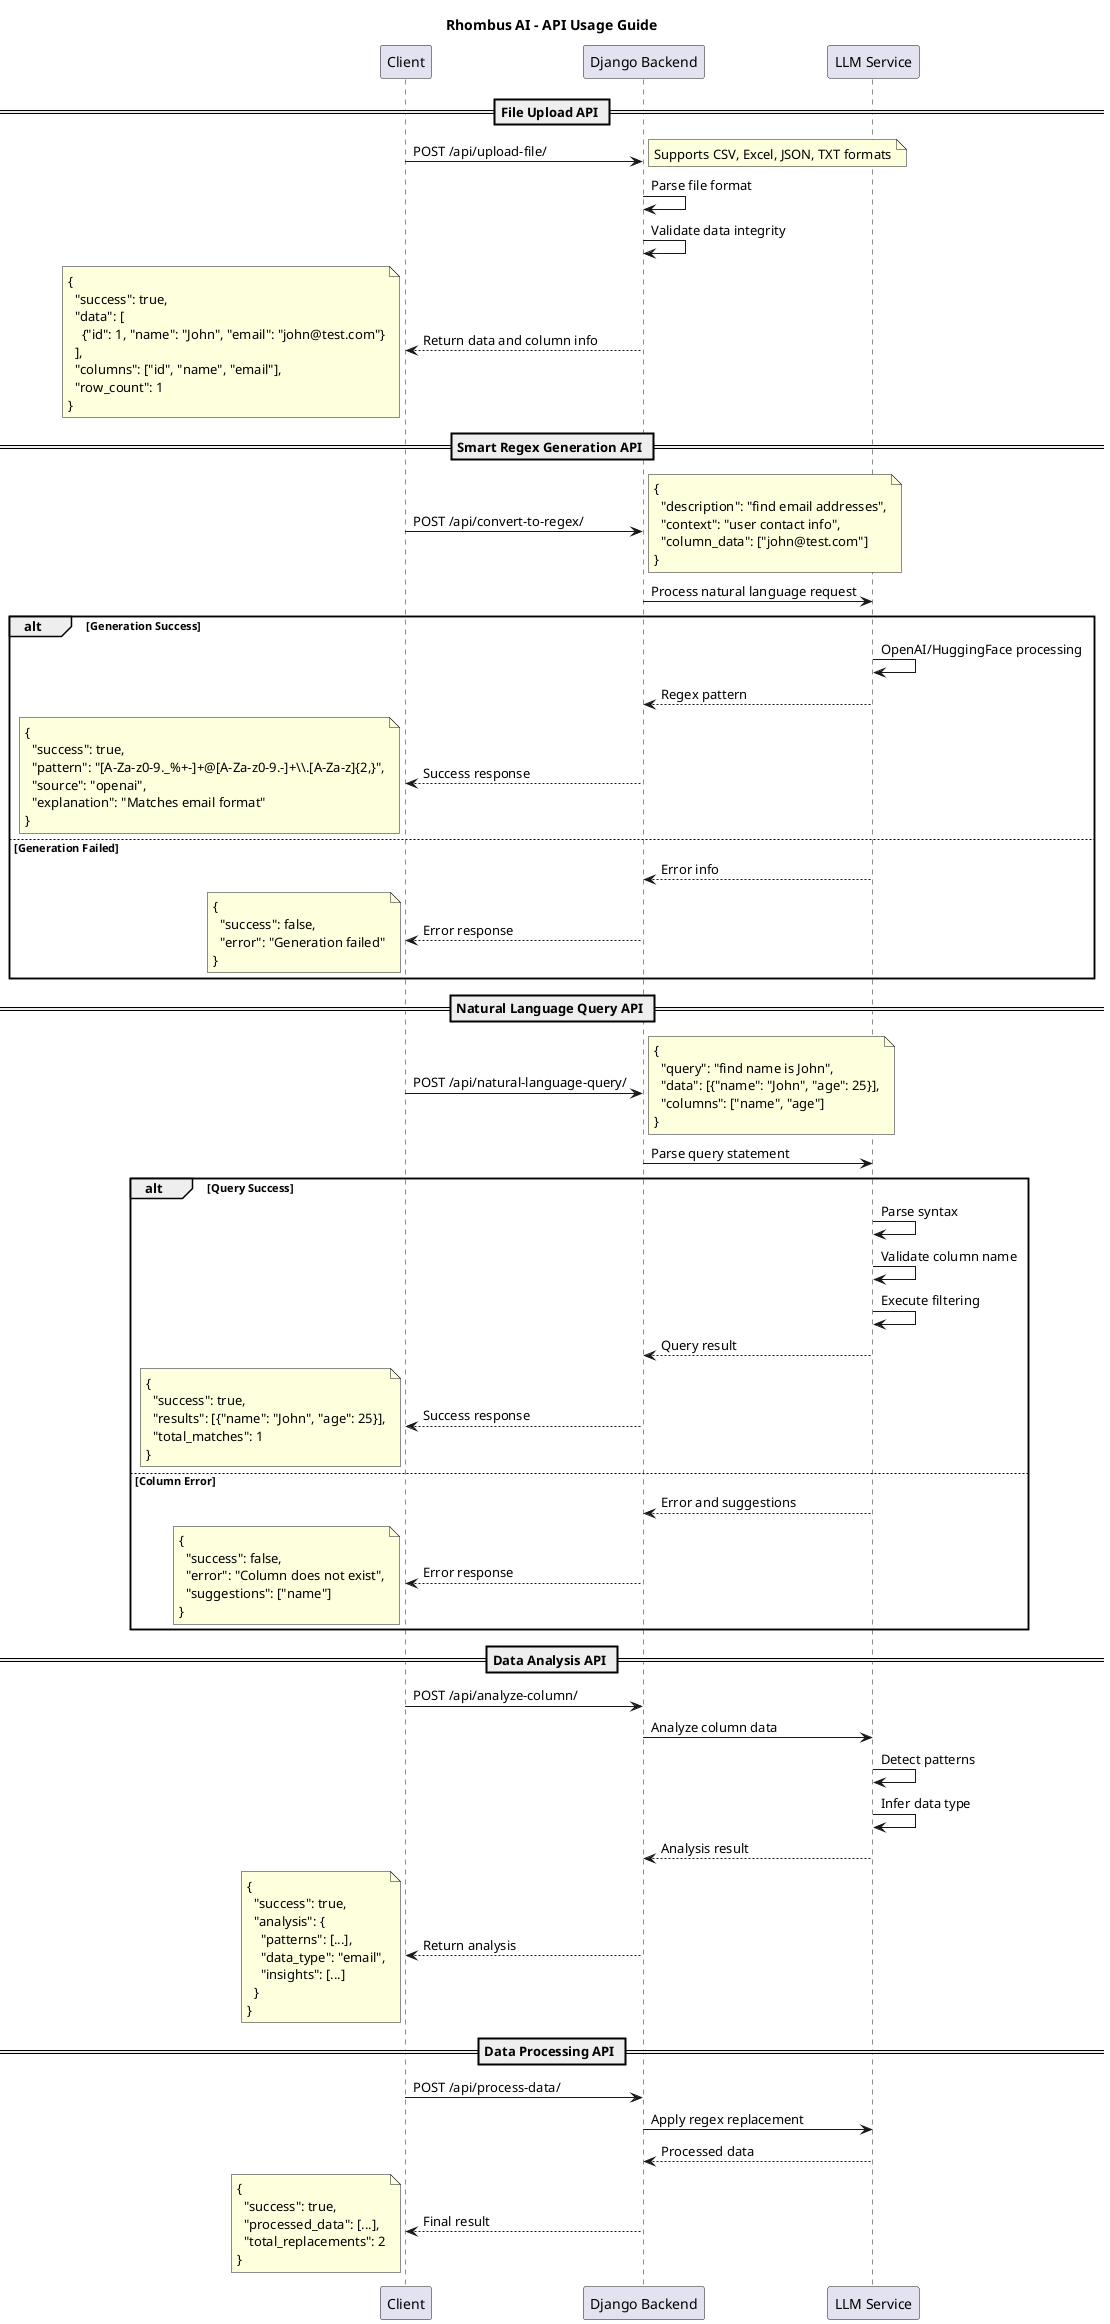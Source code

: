 @startuml
title Rhombus AI - API Usage Guide


participant Client as Client
participant "Django Backend" as Backend
participant "LLM Service" as LLM

== File Upload API ==
Client -> Backend: POST /api/upload-file/
note right: Supports CSV, Excel, JSON, TXT formats
Backend -> Backend: Parse file format
Backend -> Backend: Validate data integrity
Backend --> Client: Return data and column info
note left
{
  "success": true,
  "data": [
    {"id": 1, "name": "John", "email": "john@test.com"}
  ],
  "columns": ["id", "name", "email"],
  "row_count": 1
}
end note

== Smart Regex Generation API ==
Client -> Backend: POST /api/convert-to-regex/
note right
{
  "description": "find email addresses",
  "context": "user contact info",
  "column_data": ["john@test.com"]
}
end note

Backend -> LLM: Process natural language request
alt Generation Success
    LLM -> LLM: OpenAI/HuggingFace processing
    LLM --> Backend: Regex pattern
    Backend --> Client: Success response
    note left
    {
      "success": true,
      "pattern": "[A-Za-z0-9._%+-]+@[A-Za-z0-9.-]+\\.[A-Za-z]{2,}",
      "source": "openai",
      "explanation": "Matches email format"
    }
    end note
else Generation Failed
    LLM --> Backend: Error info
    Backend --> Client: Error response
    note left
    {
      "success": false,
      "error": "Generation failed"
    }
    end note
end

== Natural Language Query API ==
Client -> Backend: POST /api/natural-language-query/
note right
{
  "query": "find name is John",
  "data": [{"name": "John", "age": 25}],
  "columns": ["name", "age"]
}
end note

Backend -> LLM: Parse query statement
alt Query Success
    LLM -> LLM: Parse syntax
    LLM -> LLM: Validate column name
    LLM -> LLM: Execute filtering
    LLM --> Backend: Query result
    Backend --> Client: Success response
    note left
    {
      "success": true,
      "results": [{"name": "John", "age": 25}],
      "total_matches": 1
    }
    end note
else Column Error
    LLM --> Backend: Error and suggestions
    Backend --> Client: Error response
    note left
    {
      "success": false,
      "error": "Column does not exist",
      "suggestions": ["name"]
    }
    end note
end

== Data Analysis API ==
Client -> Backend: POST /api/analyze-column/
Backend -> LLM: Analyze column data
LLM -> LLM: Detect patterns
LLM -> LLM: Infer data type
LLM --> Backend: Analysis result
Backend --> Client: Return analysis
note left
{
  "success": true,
  "analysis": {
    "patterns": [...],
    "data_type": "email",
    "insights": [...]
  }
}
end note

== Data Processing API ==
Client -> Backend: POST /api/process-data/
Backend -> LLM: Apply regex replacement
LLM --> Backend: Processed data
Backend --> Client: Final result
note left
{
  "success": true,
  "processed_data": [...],
  "total_replacements": 2
}
end note

@enduml